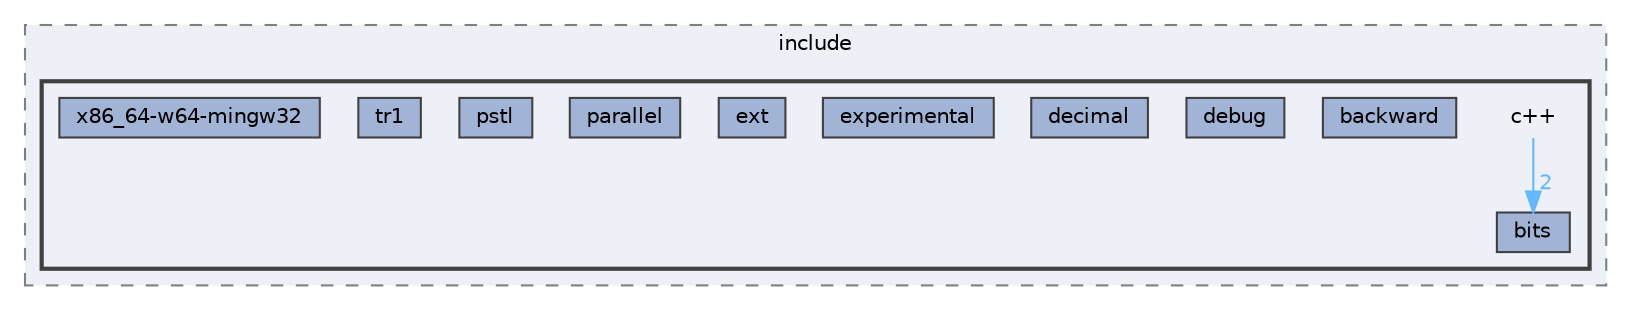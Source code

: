 digraph "C:/Users/HP/Documents/GitHub/Minero-Game/lib/include/c++"
{
 // LATEX_PDF_SIZE
  bgcolor="transparent";
  edge [fontname=Helvetica,fontsize=10,labelfontname=Helvetica,labelfontsize=10];
  node [fontname=Helvetica,fontsize=10,shape=box,height=0.2,width=0.4];
  compound=true
  subgraph clusterdir_5a30104352ef4255dc24354b02eb2d20 {
    graph [ bgcolor="#edf0f7", pencolor="grey50", label="include", fontname=Helvetica,fontsize=10 style="filled,dashed", URL="dir_5a30104352ef4255dc24354b02eb2d20.html",tooltip=""]
  subgraph clusterdir_95001289751ef68ad49e7b57d86ac6d8 {
    graph [ bgcolor="#edf0f7", pencolor="grey25", label="", fontname=Helvetica,fontsize=10 style="filled,bold", URL="dir_95001289751ef68ad49e7b57d86ac6d8.html",tooltip=""]
    dir_95001289751ef68ad49e7b57d86ac6d8 [shape=plaintext, label="c++"];
  dir_e0a9345cdd8c9db9215381f354bb8925 [label="backward", fillcolor="#a2b4d6", color="grey25", style="filled", URL="dir_e0a9345cdd8c9db9215381f354bb8925.html",tooltip=""];
  dir_8d406cd41c7f392751860c88badb71f3 [label="bits", fillcolor="#a2b4d6", color="grey25", style="filled", URL="dir_8d406cd41c7f392751860c88badb71f3.html",tooltip=""];
  dir_50585526e0fbad7dda9fb19049b5c677 [label="debug", fillcolor="#a2b4d6", color="grey25", style="filled", URL="dir_50585526e0fbad7dda9fb19049b5c677.html",tooltip=""];
  dir_1a1dfeacb6f2e56d4a5b1f26f3e0c07c [label="decimal", fillcolor="#a2b4d6", color="grey25", style="filled", URL="dir_1a1dfeacb6f2e56d4a5b1f26f3e0c07c.html",tooltip=""];
  dir_028a21632df64afe00306aa7f43bc819 [label="experimental", fillcolor="#a2b4d6", color="grey25", style="filled", URL="dir_028a21632df64afe00306aa7f43bc819.html",tooltip=""];
  dir_a54663c7ba3d8f16f0393f2bd06dd8cc [label="ext", fillcolor="#a2b4d6", color="grey25", style="filled", URL="dir_a54663c7ba3d8f16f0393f2bd06dd8cc.html",tooltip=""];
  dir_4a08a30db8a1cc05aa550278b54c0fd0 [label="parallel", fillcolor="#a2b4d6", color="grey25", style="filled", URL="dir_4a08a30db8a1cc05aa550278b54c0fd0.html",tooltip=""];
  dir_92c0c7d470360cf9fadf3492d3947301 [label="pstl", fillcolor="#a2b4d6", color="grey25", style="filled", URL="dir_92c0c7d470360cf9fadf3492d3947301.html",tooltip=""];
  dir_958080310cc1179bc77948dcbfa60185 [label="tr1", fillcolor="#a2b4d6", color="grey25", style="filled", URL="dir_958080310cc1179bc77948dcbfa60185.html",tooltip=""];
  dir_53e7bfd505febbfd9a60e6046f464950 [label="x86_64-w64-mingw32", fillcolor="#a2b4d6", color="grey25", style="filled", URL="dir_53e7bfd505febbfd9a60e6046f464950.html",tooltip=""];
  }
  }
  dir_95001289751ef68ad49e7b57d86ac6d8->dir_8d406cd41c7f392751860c88badb71f3 [headlabel="2", labeldistance=1.5 headhref="dir_000044_000028.html" href="dir_000044_000028.html" color="steelblue1" fontcolor="steelblue1"];
}
